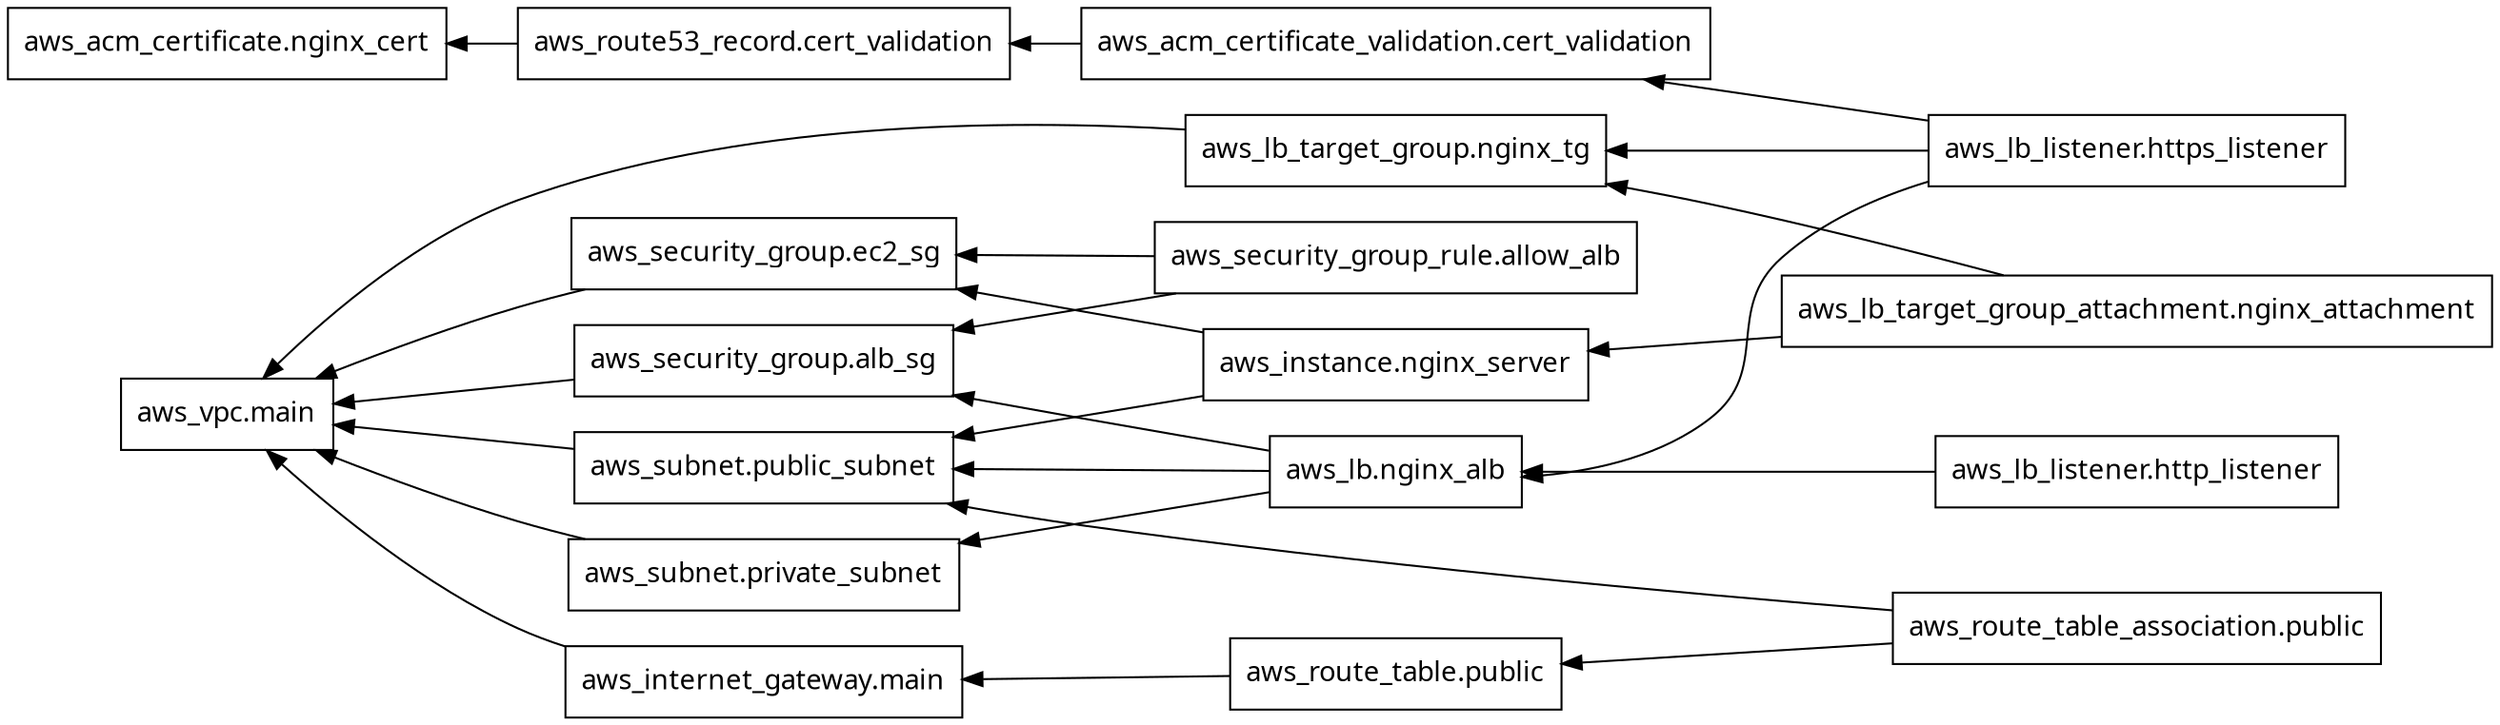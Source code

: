 digraph G {
  rankdir = "RL";
  node [shape = rect, fontname = "sans-serif"];
  "aws_acm_certificate.nginx_cert" [label="aws_acm_certificate.nginx_cert"];
  "aws_acm_certificate_validation.cert_validation" [label="aws_acm_certificate_validation.cert_validation"];
  "aws_instance.nginx_server" [label="aws_instance.nginx_server"];
  "aws_internet_gateway.main" [label="aws_internet_gateway.main"];
  "aws_lb.nginx_alb" [label="aws_lb.nginx_alb"];
  "aws_lb_listener.http_listener" [label="aws_lb_listener.http_listener"];
  "aws_lb_listener.https_listener" [label="aws_lb_listener.https_listener"];
  "aws_lb_target_group.nginx_tg" [label="aws_lb_target_group.nginx_tg"];
  "aws_lb_target_group_attachment.nginx_attachment" [label="aws_lb_target_group_attachment.nginx_attachment"];
  "aws_route53_record.cert_validation" [label="aws_route53_record.cert_validation"];
  "aws_route_table.public" [label="aws_route_table.public"];
  "aws_route_table_association.public" [label="aws_route_table_association.public"];
  "aws_security_group.alb_sg" [label="aws_security_group.alb_sg"];
  "aws_security_group.ec2_sg" [label="aws_security_group.ec2_sg"];
  "aws_security_group_rule.allow_alb" [label="aws_security_group_rule.allow_alb"];
  "aws_subnet.private_subnet" [label="aws_subnet.private_subnet"];
  "aws_subnet.public_subnet" [label="aws_subnet.public_subnet"];
  "aws_vpc.main" [label="aws_vpc.main"];
  "aws_acm_certificate_validation.cert_validation" -> "aws_route53_record.cert_validation";
  "aws_instance.nginx_server" -> "aws_security_group.ec2_sg";
  "aws_instance.nginx_server" -> "aws_subnet.public_subnet";
  "aws_internet_gateway.main" -> "aws_vpc.main";
  "aws_lb.nginx_alb" -> "aws_security_group.alb_sg";
  "aws_lb.nginx_alb" -> "aws_subnet.private_subnet";
  "aws_lb.nginx_alb" -> "aws_subnet.public_subnet";
  "aws_lb_listener.http_listener" -> "aws_lb.nginx_alb";
  "aws_lb_listener.https_listener" -> "aws_acm_certificate_validation.cert_validation";
  "aws_lb_listener.https_listener" -> "aws_lb.nginx_alb";
  "aws_lb_listener.https_listener" -> "aws_lb_target_group.nginx_tg";
  "aws_lb_target_group.nginx_tg" -> "aws_vpc.main";
  "aws_lb_target_group_attachment.nginx_attachment" -> "aws_instance.nginx_server";
  "aws_lb_target_group_attachment.nginx_attachment" -> "aws_lb_target_group.nginx_tg";
  "aws_route53_record.cert_validation" -> "aws_acm_certificate.nginx_cert";
  "aws_route_table.public" -> "aws_internet_gateway.main";
  "aws_route_table_association.public" -> "aws_route_table.public";
  "aws_route_table_association.public" -> "aws_subnet.public_subnet";
  "aws_security_group.alb_sg" -> "aws_vpc.main";
  "aws_security_group.ec2_sg" -> "aws_vpc.main";
  "aws_security_group_rule.allow_alb" -> "aws_security_group.alb_sg";
  "aws_security_group_rule.allow_alb" -> "aws_security_group.ec2_sg";
  "aws_subnet.private_subnet" -> "aws_vpc.main";
  "aws_subnet.public_subnet" -> "aws_vpc.main";
}
